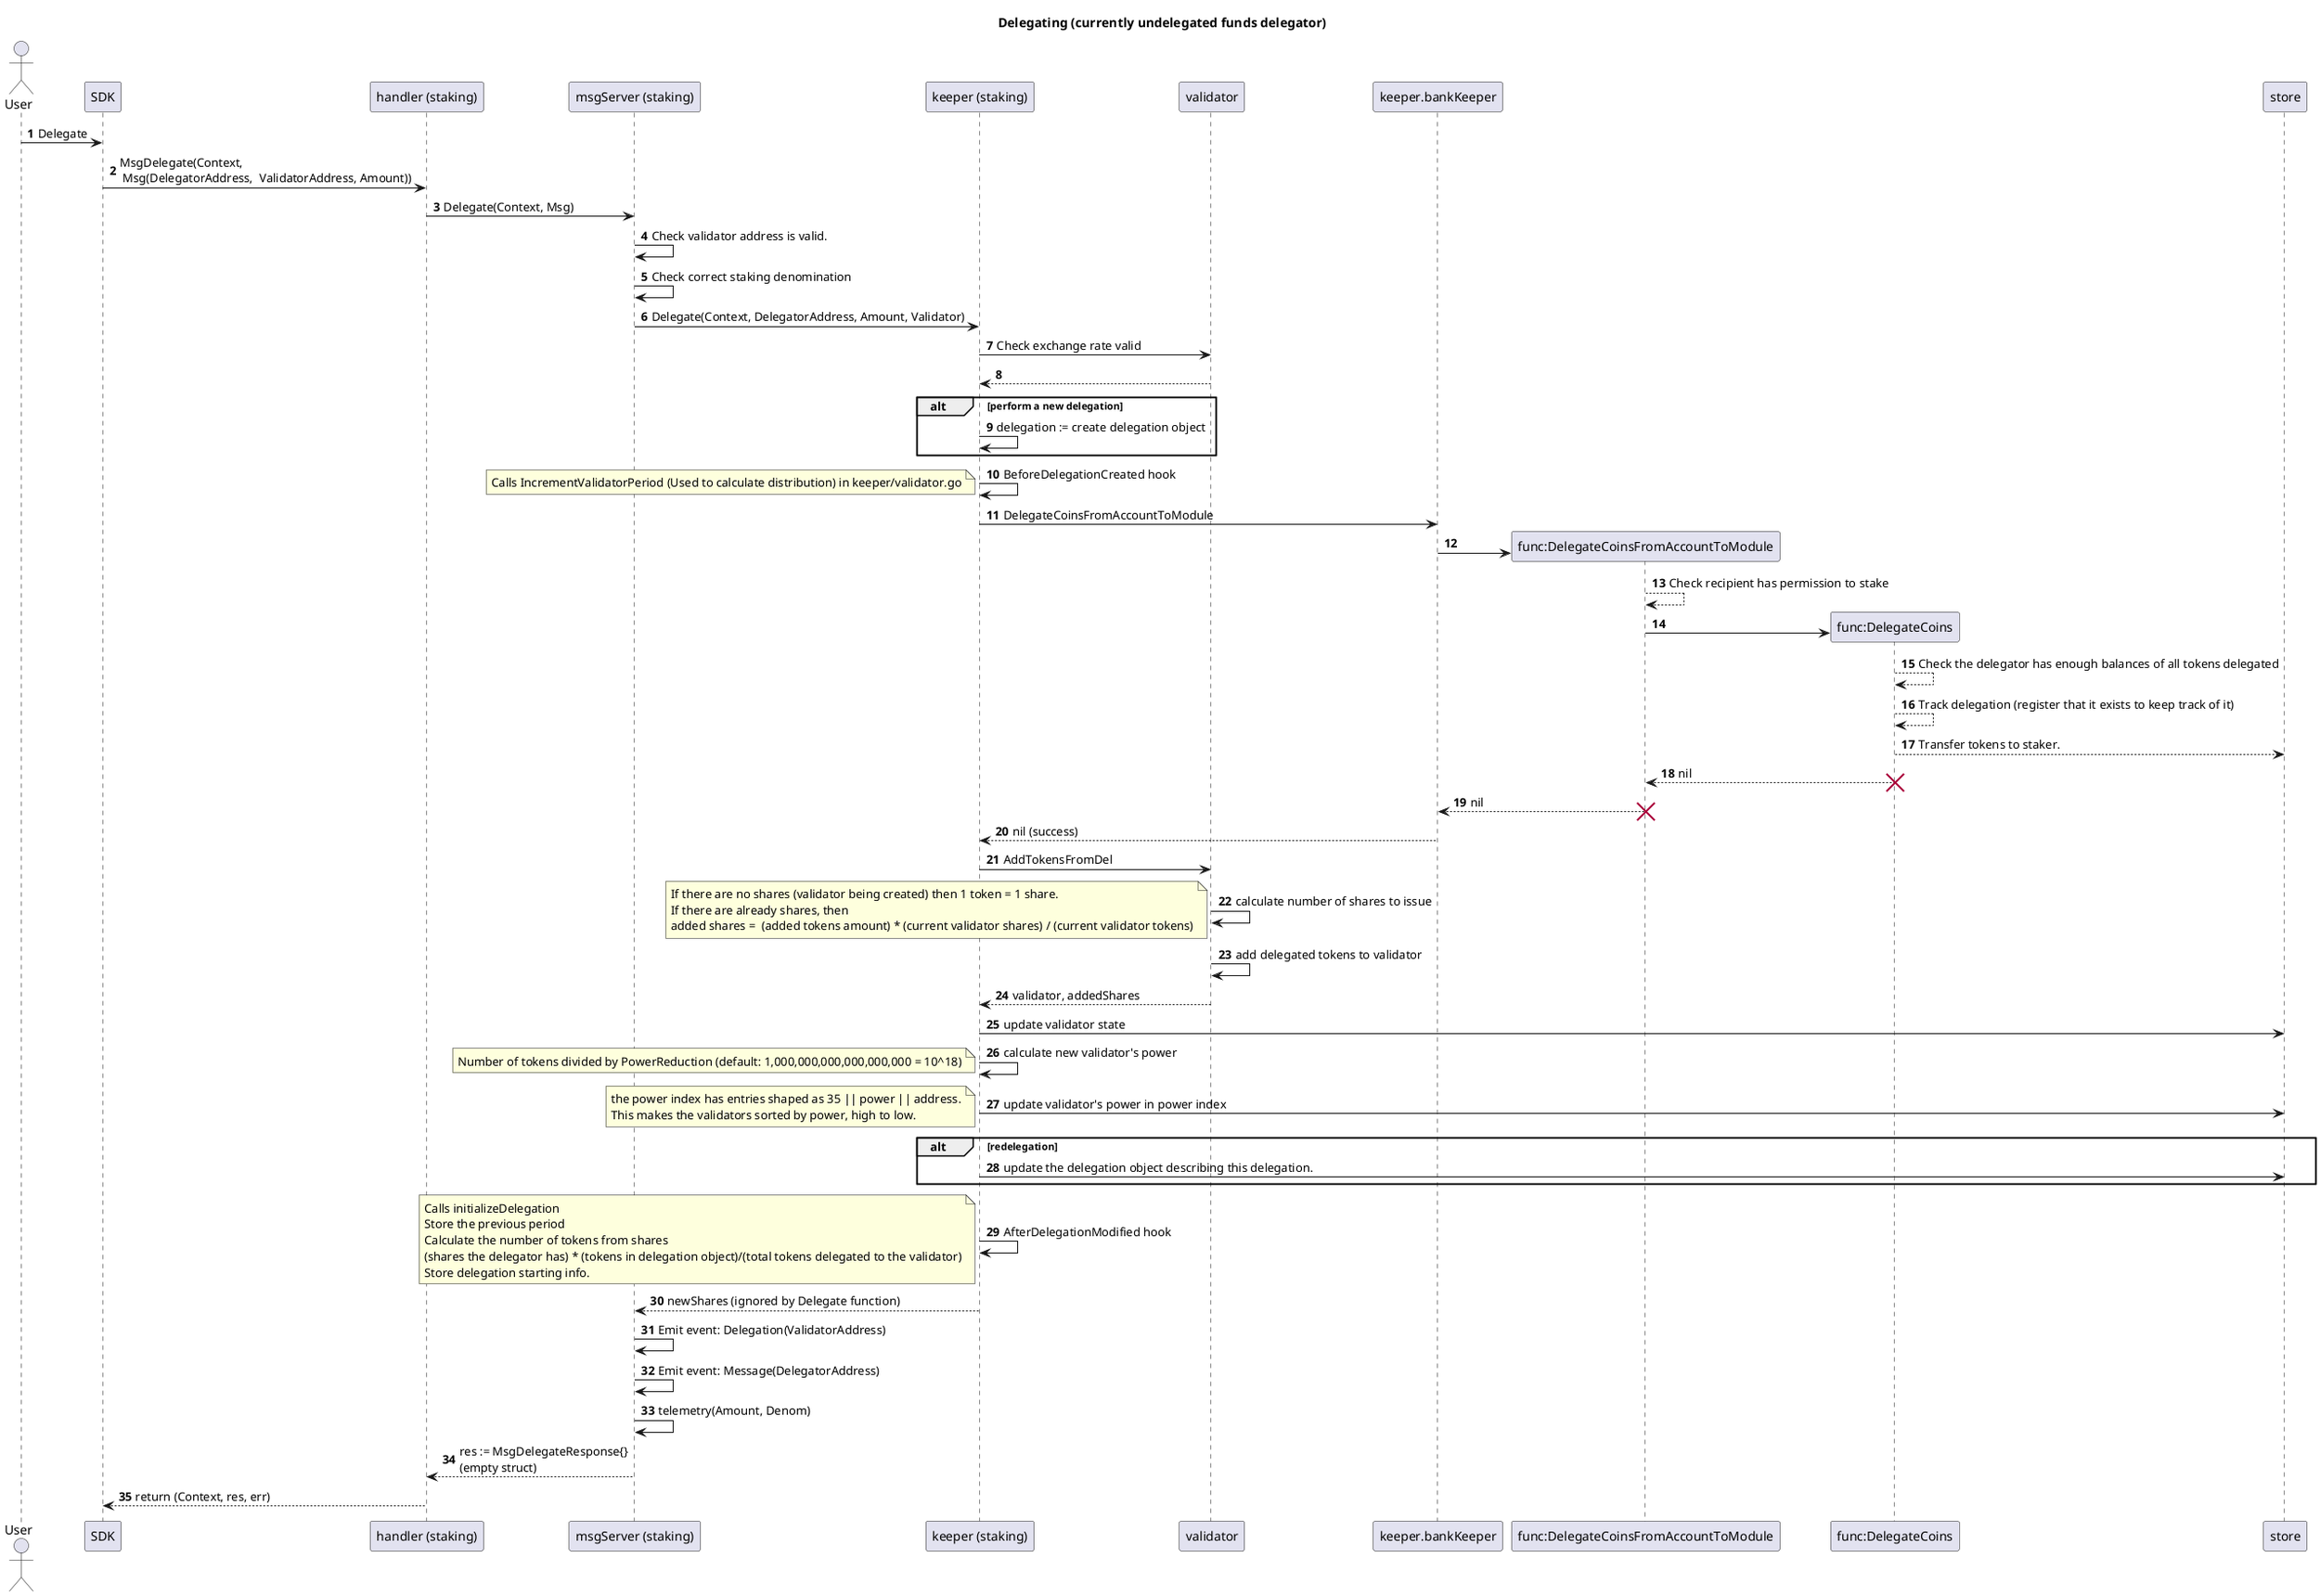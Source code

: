 @startuml
'https://plantuml.com/sequence-diagram

title: Delegating (currently undelegated funds delegator)
autonumber

actor User
User -> SDK : Delegate
SDK -> "handler (staking)": MsgDelegate(Context, \n Msg(DelegatorAddress,  ValidatorAddress, Amount))
"handler (staking)" -> "msgServer (staking)" : Delegate(Context, Msg)
"msgServer (staking)" -> "msgServer (staking)" : Check validator address is valid.
"msgServer (staking)" -> "msgServer (staking)" : Check correct staking denomination
participant  "keeper (staking)" as keeper
"msgServer (staking)" -> keeper : Delegate(Context, DelegatorAddress, Amount, Validator)

    keeper ->  validator : Check exchange rate valid
    keeper <-- validator :
alt perform a new delegation
    keeper -> keeper : delegation := create delegation object
end

keeper -> keeper : BeforeDelegationCreated hook
note left: Calls IncrementValidatorPeriod (Used to calculate distribution) in keeper/validator.go

keeper -> keeper.bankKeeper : DelegateCoinsFromAccountToModule
keeper.bankKeeper -> "func:DelegateCoinsFromAccountToModule" as DelegateCoinsFromAccountToModule **
DelegateCoinsFromAccountToModule -->  DelegateCoinsFromAccountToModule  : Check recipient has permission to stake
DelegateCoinsFromAccountToModule ->  "func:DelegateCoins" as DelegateCoins **
DelegateCoins --> DelegateCoins : Check the delegator has enough balances of all tokens delegated
DelegateCoins --> DelegateCoins : Track delegation (register that it exists to keep track of it)
DelegateCoins --> store : Transfer tokens to staker.
DelegateCoins --> DelegateCoinsFromAccountToModule : nil
destroy DelegateCoins
keeper.bankKeeper <-- DelegateCoinsFromAccountToModule: nil
destroy DelegateCoinsFromAccountToModule
keeper <-- keeper.bankKeeper : nil (success)
keeper -> validator : AddTokensFromDel
validator -> validator : calculate number of shares to issue
note left: If there are no shares (validator being created) then 1 token = 1 share.\nIf there are already shares, then\nadded shares =  (added tokens amount) * (current validator shares) / (current validator tokens)

'TODO: Find right keyword.
database store

validator -> validator : add delegated tokens to validator
keeper <-- validator : validator, addedShares
keeper -> store : update validator state
keeper -> keeper: calculate new validator's power
note left : Number of tokens divided by PowerReduction (default: 1,000,000,000,000,000,000 = 10^18)
keeper -> store : update validator's power in power index
note left : the power index has entries shaped as 35 || power || address.\nThis makes the validators sorted by power, high to low.
alt redelegation
    keeper -> store : update the delegation object describing this delegation.
end
keeper -> keeper : AfterDelegationModified hook
note left: Calls initializeDelegation\nStore the previous period\nCalculate the number of tokens from shares\n(shares the delegator has) * (tokens in delegation object)/(total tokens delegated to the validator)\nStore delegation starting info.
"msgServer (staking)" <-- keeper : newShares (ignored by Delegate function)


"msgServer (staking)" -> "msgServer (staking)" : Emit event: Delegation(ValidatorAddress)
"msgServer (staking)" -> "msgServer (staking)" : Emit event: Message(DelegatorAddress)
"msgServer (staking)" -> "msgServer (staking)" : telemetry(Amount, Denom)
"handler (staking)" <-- "msgServer (staking)" : res := MsgDelegateResponse{}\n(empty struct)
SDK <-- "handler (staking)": return (Context, res, err)

@enduml


